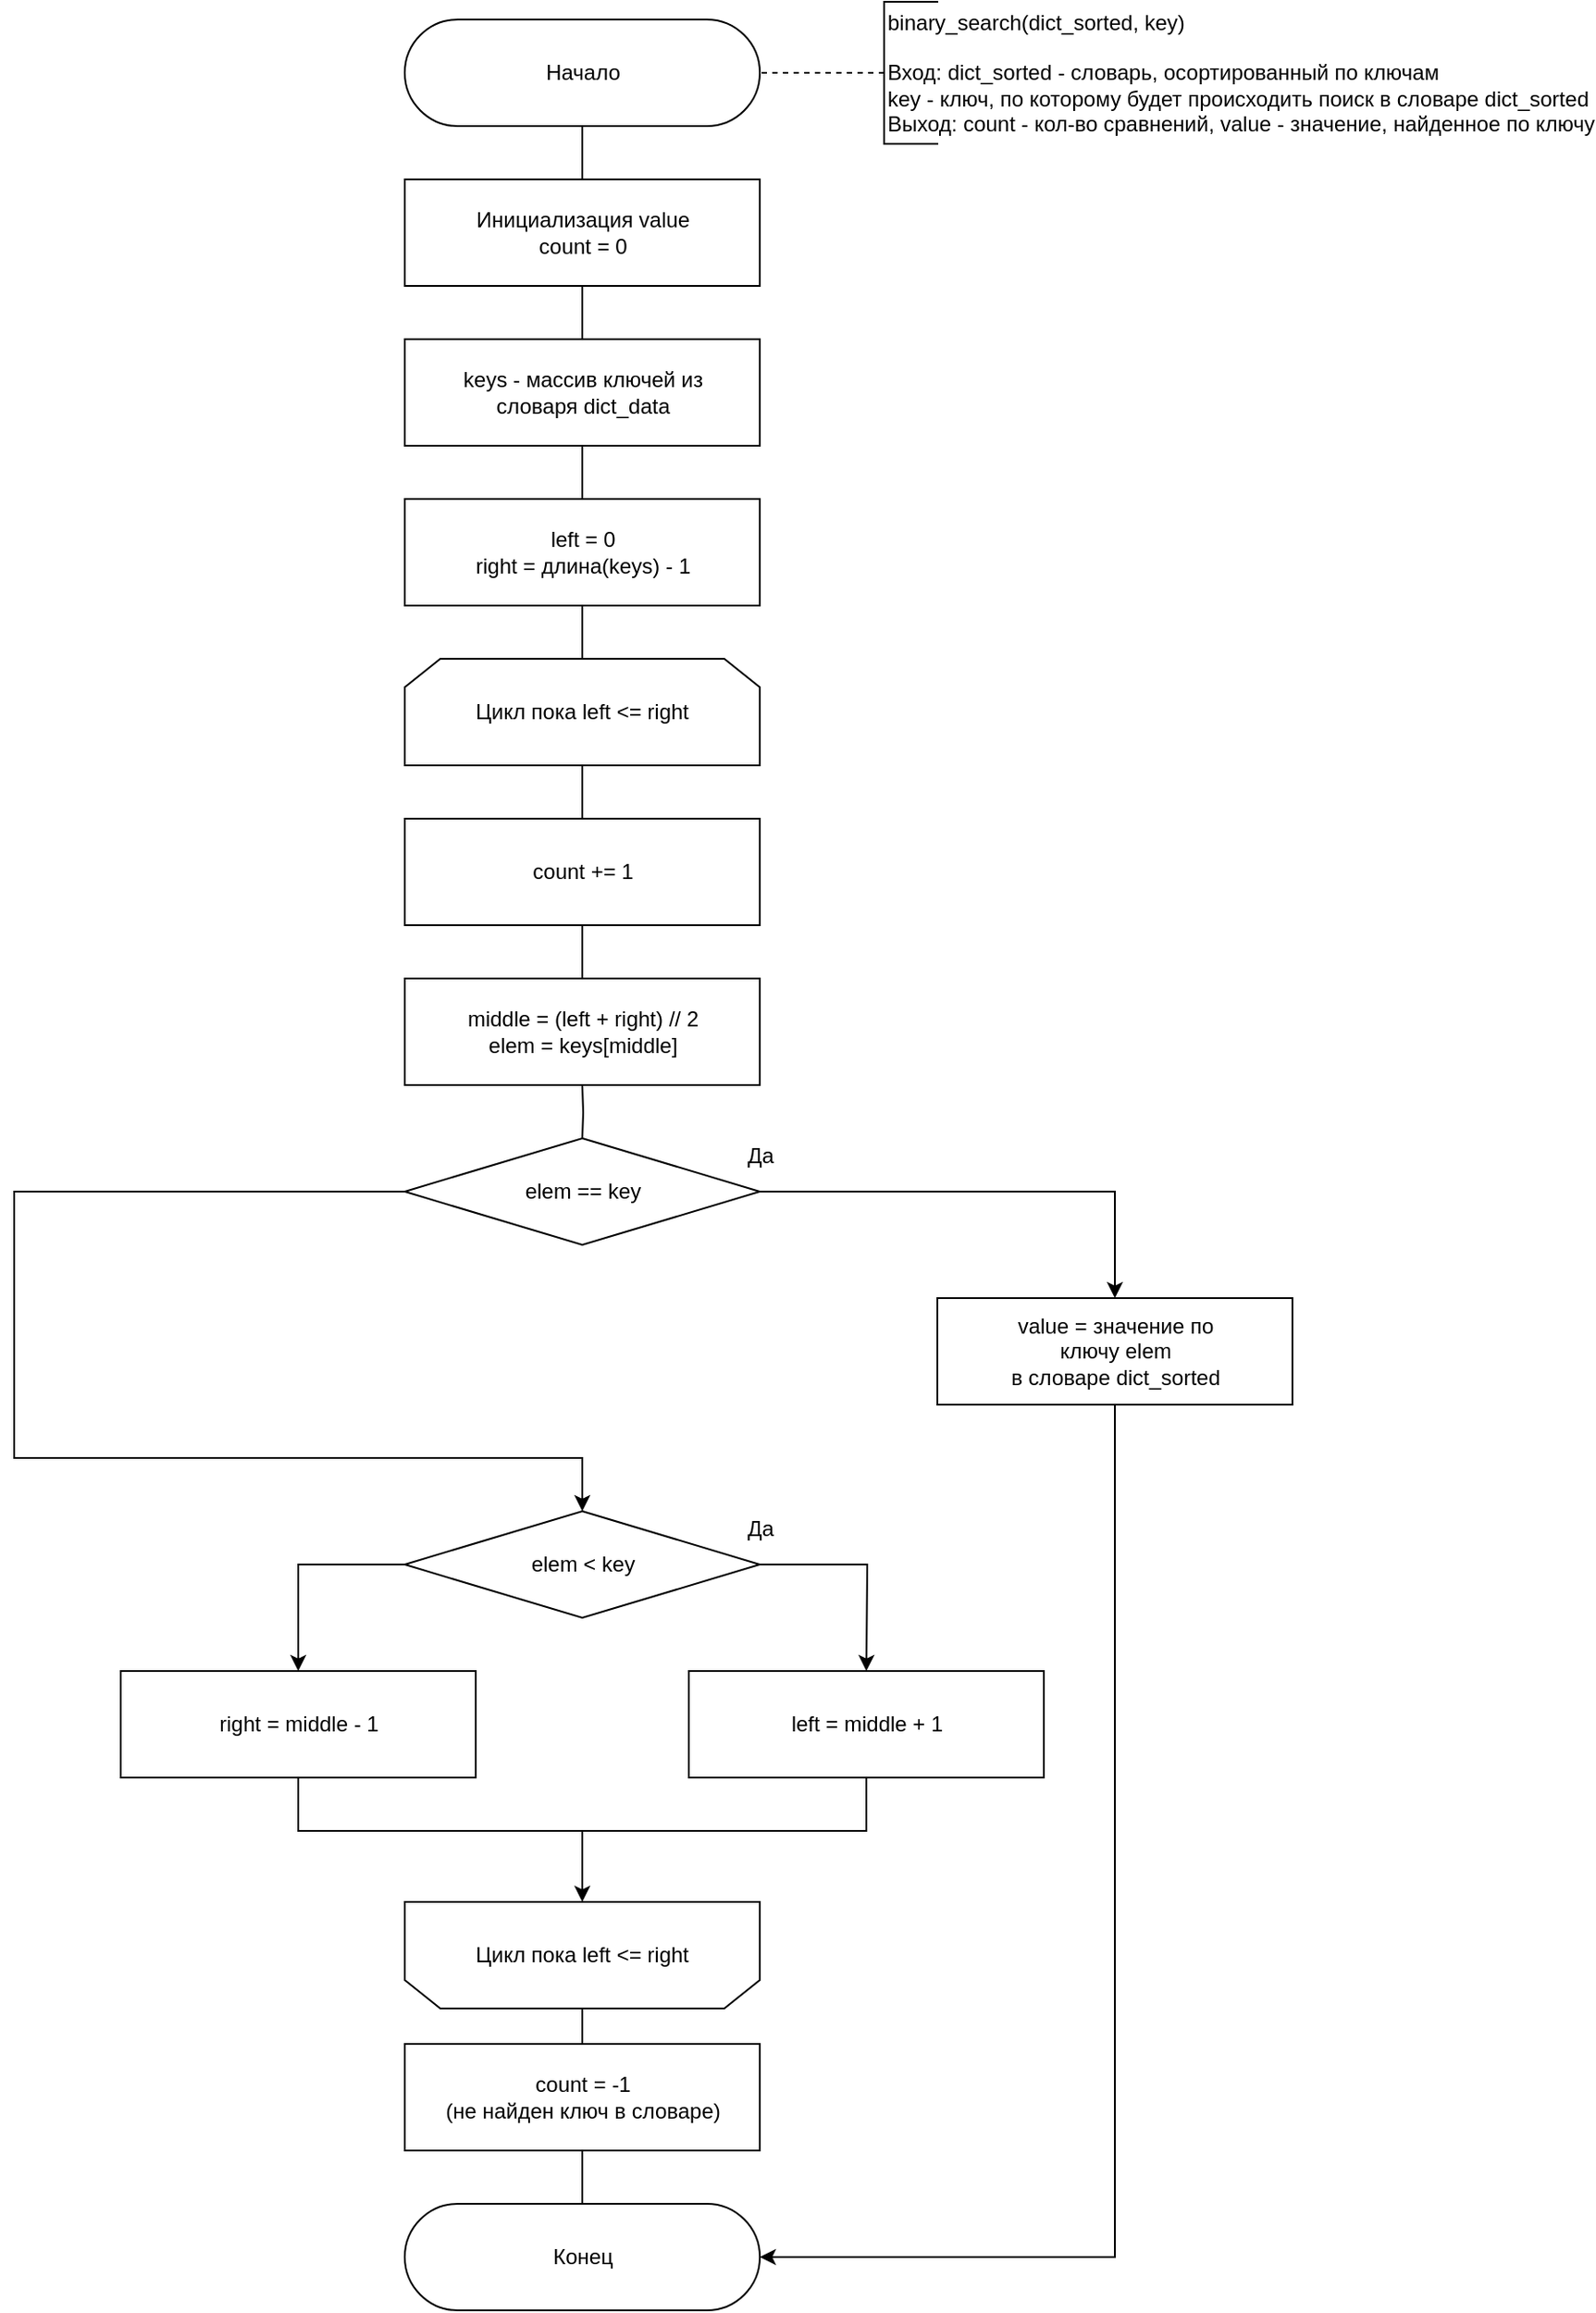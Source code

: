 <mxfile>
    <diagram id="QM2p47kPDZQZnexqTIiv" name="Страница 1">
        <mxGraphModel dx="803" dy="605" grid="1" gridSize="10" guides="1" tooltips="1" connect="1" arrows="1" fold="1" page="1" pageScale="1" pageWidth="1654" pageHeight="2336" math="0" shadow="0">
            <root>
                <mxCell id="0"/>
                <mxCell id="1" parent="0"/>
                <mxCell id="197" style="edgeStyle=none;html=1;exitX=0.5;exitY=0.5;exitDx=0;exitDy=30;exitPerimeter=0;entryX=0.5;entryY=0;entryDx=0;entryDy=0;endArrow=none;endFill=0;" parent="1" source="3" target="167" edge="1">
                    <mxGeometry relative="1" as="geometry"/>
                </mxCell>
                <mxCell id="3" value="Начало" style="html=1;dashed=0;whitespace=wrap;shape=mxgraph.dfd.start" parent="1" vertex="1">
                    <mxGeometry x="860" y="120" width="200" height="60" as="geometry"/>
                </mxCell>
                <mxCell id="6" value="" style="edgeStyle=orthogonalEdgeStyle;rounded=0;orthogonalLoop=1;jettySize=auto;html=1;endArrow=none;endFill=0;dashed=1;" parent="1" source="7" target="3" edge="1">
                    <mxGeometry relative="1" as="geometry"/>
                </mxCell>
                <mxCell id="7" value="binary_search(dict_sorted, key)&lt;br&gt;&lt;br&gt;Вход: dict_sorted&amp;nbsp;- словарь, осортированный по ключам&lt;br&gt;key - ключ, по которому будет происходить поиск в словаре dict_sorted&lt;br&gt;Выход: count - кол-во сравнений, value - значение, найденное по ключу" style="html=1;dashed=0;whitespace=wrap;shape=partialRectangle;right=0;align=left;" parent="1" vertex="1">
                    <mxGeometry x="1130" y="110" width="30" height="80" as="geometry"/>
                </mxCell>
                <mxCell id="229" style="edgeStyle=orthogonalEdgeStyle;html=1;exitX=0.5;exitY=1;exitDx=0;exitDy=0;entryX=0.5;entryY=0;entryDx=0;entryDy=0;rounded=0;endArrow=none;endFill=0;" parent="1" source="167" target="227" edge="1">
                    <mxGeometry relative="1" as="geometry"/>
                </mxCell>
                <mxCell id="167" value="Инициализация value&lt;br&gt;count = 0" style="html=1;dashed=0;whitespace=wrap;" parent="1" vertex="1">
                    <mxGeometry x="860" y="210" width="200" height="60" as="geometry"/>
                </mxCell>
                <mxCell id="231" style="edgeStyle=orthogonalEdgeStyle;rounded=0;html=1;exitX=0.5;exitY=1;exitDx=0;exitDy=0;entryX=0.5;entryY=0;entryDx=0;entryDy=0;endArrow=none;endFill=0;" parent="1" source="181" target="228" edge="1">
                    <mxGeometry relative="1" as="geometry"/>
                </mxCell>
                <mxCell id="181" value="Цикл пока left &amp;lt;= right" style="shape=loopLimit;whiteSpace=wrap;html=1;direction=east" parent="1" vertex="1">
                    <mxGeometry x="860" y="480" width="200" height="60" as="geometry"/>
                </mxCell>
                <mxCell id="199" style="edgeStyle=orthogonalEdgeStyle;rounded=0;orthogonalLoop=1;jettySize=auto;html=1;exitX=1;exitY=0.5;exitDx=0;exitDy=0;endArrow=classic;endFill=1;entryX=0.5;entryY=0;entryDx=0;entryDy=0;" parent="1" source="201" edge="1" target="203">
                    <mxGeometry relative="1" as="geometry">
                        <mxPoint x="1120" y="840" as="targetPoint"/>
                    </mxGeometry>
                </mxCell>
                <mxCell id="201" value="elem == key" style="shape=rhombus;html=1;dashed=0;whitespace=wrap;perimeter=rhombusPerimeter;" parent="1" vertex="1">
                    <mxGeometry x="860" y="750" width="200" height="60" as="geometry"/>
                </mxCell>
                <mxCell id="202" value="Да" style="text;html=1;align=center;verticalAlign=middle;resizable=0;points=[];autosize=1;strokeColor=none;" parent="1" vertex="1">
                    <mxGeometry x="1045" y="750" width="30" height="20" as="geometry"/>
                </mxCell>
                <mxCell id="265" style="edgeStyle=orthogonalEdgeStyle;rounded=0;html=1;exitX=0.5;exitY=1;exitDx=0;exitDy=0;entryX=1;entryY=0.5;entryDx=0;entryDy=0;entryPerimeter=0;endArrow=classic;endFill=1;" edge="1" parent="1" source="203" target="215">
                    <mxGeometry relative="1" as="geometry"/>
                </mxCell>
                <mxCell id="203" value="value = значение по&lt;br&gt;ключу elem&lt;br&gt;в словаре dict_sorted" style="html=1;dashed=0;whitespace=wrap;" parent="1" vertex="1">
                    <mxGeometry x="1160" y="840" width="200" height="60" as="geometry"/>
                </mxCell>
                <mxCell id="214" style="edgeStyle=orthogonalEdgeStyle;rounded=0;html=1;exitX=0;exitY=0.5;exitDx=0;exitDy=0;endArrow=classic;endFill=1;entryX=0.5;entryY=0;entryDx=0;entryDy=0;" parent="1" source="201" target="258" edge="1">
                    <mxGeometry relative="1" as="geometry">
                        <mxPoint x="800" y="840" as="targetPoint"/>
                        <Array as="points">
                            <mxPoint x="640" y="780"/>
                            <mxPoint x="640" y="930"/>
                            <mxPoint x="960" y="930"/>
                        </Array>
                        <mxPoint x="800" y="900" as="sourcePoint"/>
                    </mxGeometry>
                </mxCell>
                <mxCell id="222" style="edgeStyle=orthogonalEdgeStyle;rounded=0;html=1;exitX=0.5;exitY=0;exitDx=0;exitDy=0;entryX=0.5;entryY=0;entryDx=0;entryDy=0;endArrow=none;endFill=0;" parent="1" source="212" target="220" edge="1">
                    <mxGeometry relative="1" as="geometry">
                        <mxPoint x="960" y="1270" as="targetPoint"/>
                    </mxGeometry>
                </mxCell>
                <mxCell id="212" value="Цикл пока left &amp;lt;= right" style="shape=loopLimit;whiteSpace=wrap;html=1;strokeWidth=1;direction=west;" parent="1" vertex="1">
                    <mxGeometry x="860" y="1180" width="200" height="60" as="geometry"/>
                </mxCell>
                <mxCell id="215" value="Конец" style="html=1;dashed=0;whitespace=wrap;shape=mxgraph.dfd.start" parent="1" vertex="1">
                    <mxGeometry x="860" y="1350" width="200" height="60" as="geometry"/>
                </mxCell>
                <mxCell id="233" style="edgeStyle=orthogonalEdgeStyle;rounded=0;html=1;exitX=0.5;exitY=1;exitDx=0;exitDy=0;entryX=0.5;entryY=0.5;entryDx=0;entryDy=-30;entryPerimeter=0;endArrow=none;endFill=0;" parent="1" source="220" target="215" edge="1">
                    <mxGeometry relative="1" as="geometry"/>
                </mxCell>
                <mxCell id="220" value="count = -1&lt;br&gt;(не найден ключ в словаре)" style="html=1;dashed=0;whitespace=wrap;" parent="1" vertex="1">
                    <mxGeometry x="860" y="1260" width="200" height="60" as="geometry"/>
                </mxCell>
                <mxCell id="235" style="edgeStyle=orthogonalEdgeStyle;html=1;exitX=0.5;exitY=1;exitDx=0;exitDy=0;entryX=0.5;entryY=0;entryDx=0;entryDy=0;rounded=0;endArrow=none;endFill=0;" edge="1" parent="1" source="227" target="234">
                    <mxGeometry relative="1" as="geometry"/>
                </mxCell>
                <mxCell id="227" value="keys - массив ключей из&lt;br&gt;словаря dict_data" style="html=1;dashed=0;whitespace=wrap;" parent="1" vertex="1">
                    <mxGeometry x="860" y="300" width="200" height="60" as="geometry"/>
                </mxCell>
                <mxCell id="232" style="edgeStyle=orthogonalEdgeStyle;rounded=0;html=1;exitX=0.5;exitY=1;exitDx=0;exitDy=0;entryX=0.5;entryY=0;entryDx=0;entryDy=0;endArrow=none;endFill=0;" parent="1" target="201" edge="1">
                    <mxGeometry relative="1" as="geometry">
                        <mxPoint x="960" y="720" as="sourcePoint"/>
                    </mxGeometry>
                </mxCell>
                <mxCell id="238" style="edgeStyle=orthogonalEdgeStyle;rounded=0;html=1;exitX=0.5;exitY=1;exitDx=0;exitDy=0;entryX=0.5;entryY=0;entryDx=0;entryDy=0;endArrow=none;endFill=0;" edge="1" parent="1" source="228" target="237">
                    <mxGeometry relative="1" as="geometry"/>
                </mxCell>
                <mxCell id="228" value="count += 1" style="html=1;dashed=0;whitespace=wrap;" parent="1" vertex="1">
                    <mxGeometry x="860" y="570" width="200" height="60" as="geometry"/>
                </mxCell>
                <mxCell id="236" style="edgeStyle=orthogonalEdgeStyle;rounded=0;html=1;exitX=0.5;exitY=1;exitDx=0;exitDy=0;entryX=0.5;entryY=0;entryDx=0;entryDy=0;endArrow=none;endFill=0;" edge="1" parent="1" source="234" target="181">
                    <mxGeometry relative="1" as="geometry"/>
                </mxCell>
                <mxCell id="234" value="left = 0&lt;br&gt;right = длина(keys) - 1" style="html=1;dashed=0;whitespace=wrap;" vertex="1" parent="1">
                    <mxGeometry x="860" y="390" width="200" height="60" as="geometry"/>
                </mxCell>
                <mxCell id="237" value="middle = (left + right) // 2&lt;br&gt;elem = keys[middle]" style="html=1;dashed=0;whitespace=wrap;" vertex="1" parent="1">
                    <mxGeometry x="860" y="660" width="200" height="60" as="geometry"/>
                </mxCell>
                <mxCell id="257" style="edgeStyle=orthogonalEdgeStyle;rounded=0;orthogonalLoop=1;jettySize=auto;html=1;exitX=1;exitY=0.5;exitDx=0;exitDy=0;endArrow=classic;endFill=1;" edge="1" source="258" parent="1">
                    <mxGeometry relative="1" as="geometry">
                        <mxPoint x="1120" y="1050" as="targetPoint"/>
                    </mxGeometry>
                </mxCell>
                <mxCell id="262" style="edgeStyle=orthogonalEdgeStyle;rounded=0;html=1;exitX=0;exitY=0.5;exitDx=0;exitDy=0;entryX=0.5;entryY=0;entryDx=0;entryDy=0;endArrow=classic;endFill=1;" edge="1" parent="1" source="258" target="261">
                    <mxGeometry relative="1" as="geometry"/>
                </mxCell>
                <mxCell id="258" value="elem &amp;lt; key" style="shape=rhombus;html=1;dashed=0;whitespace=wrap;perimeter=rhombusPerimeter;" vertex="1" parent="1">
                    <mxGeometry x="860" y="960" width="200" height="60" as="geometry"/>
                </mxCell>
                <mxCell id="259" value="Да" style="text;html=1;align=center;verticalAlign=middle;resizable=0;points=[];autosize=1;strokeColor=none;" vertex="1" parent="1">
                    <mxGeometry x="1045" y="960" width="30" height="20" as="geometry"/>
                </mxCell>
                <mxCell id="263" style="edgeStyle=orthogonalEdgeStyle;rounded=0;html=1;exitX=0.5;exitY=1;exitDx=0;exitDy=0;entryX=0.5;entryY=1;entryDx=0;entryDy=0;endArrow=classic;endFill=1;" edge="1" parent="1" source="260" target="212">
                    <mxGeometry relative="1" as="geometry">
                        <Array as="points">
                            <mxPoint x="1120" y="1140"/>
                            <mxPoint x="960" y="1140"/>
                        </Array>
                    </mxGeometry>
                </mxCell>
                <mxCell id="260" value="left = middle + 1" style="html=1;dashed=0;whitespace=wrap;" vertex="1" parent="1">
                    <mxGeometry x="1020" y="1050" width="200" height="60" as="geometry"/>
                </mxCell>
                <mxCell id="264" style="edgeStyle=orthogonalEdgeStyle;rounded=0;html=1;exitX=0.5;exitY=1;exitDx=0;exitDy=0;endArrow=none;endFill=0;" edge="1" parent="1" source="261">
                    <mxGeometry relative="1" as="geometry">
                        <mxPoint x="960" y="1140" as="targetPoint"/>
                        <Array as="points">
                            <mxPoint x="800" y="1140"/>
                        </Array>
                    </mxGeometry>
                </mxCell>
                <mxCell id="261" value="right = middle - 1" style="html=1;dashed=0;whitespace=wrap;" vertex="1" parent="1">
                    <mxGeometry x="700" y="1050" width="200" height="60" as="geometry"/>
                </mxCell>
            </root>
        </mxGraphModel>
    </diagram>
</mxfile>